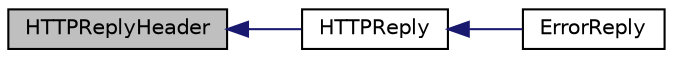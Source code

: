 digraph "HTTPReplyHeader"
{
  edge [fontname="Helvetica",fontsize="10",labelfontname="Helvetica",labelfontsize="10"];
  node [fontname="Helvetica",fontsize="10",shape=record];
  rankdir="LR";
  Node7 [label="HTTPReplyHeader",height=0.2,width=0.4,color="black", fillcolor="grey75", style="filled", fontcolor="black"];
  Node7 -> Node8 [dir="back",color="midnightblue",fontsize="10",style="solid",fontname="Helvetica"];
  Node8 [label="HTTPReply",height=0.2,width=0.4,color="black", fillcolor="white", style="filled",URL="$rpcprotocol_8cpp.html#ab53c17ac43829711f4567fc97feb6a62"];
  Node8 -> Node9 [dir="back",color="midnightblue",fontsize="10",style="solid",fontname="Helvetica"];
  Node9 [label="ErrorReply",height=0.2,width=0.4,color="black", fillcolor="white", style="filled",URL="$rpcserver_8cpp.html#a01dbd901fe882171ef907f64ce31db00"];
}
